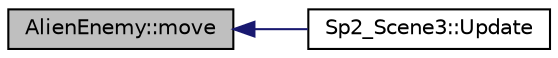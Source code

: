 digraph "AlienEnemy::move"
{
  bgcolor="transparent";
  edge [fontname="Helvetica",fontsize="10",labelfontname="Helvetica",labelfontsize="10"];
  node [fontname="Helvetica",fontsize="10",shape=record];
  rankdir="LR";
  Node1 [label="AlienEnemy::move",height=0.2,width=0.4,color="black", fillcolor="grey75", style="filled", fontcolor="black"];
  Node1 -> Node2 [dir="back",color="midnightblue",fontsize="10",style="solid",fontname="Helvetica"];
  Node2 [label="Sp2_Scene3::Update",height=0.2,width=0.4,color="black",URL="$classSp2__Scene3.html#a14c1432b47104cfefa352b501a6330eb",tooltip="Updates health system, collision, platform, player, camera and enemy behaviours. "];
}
